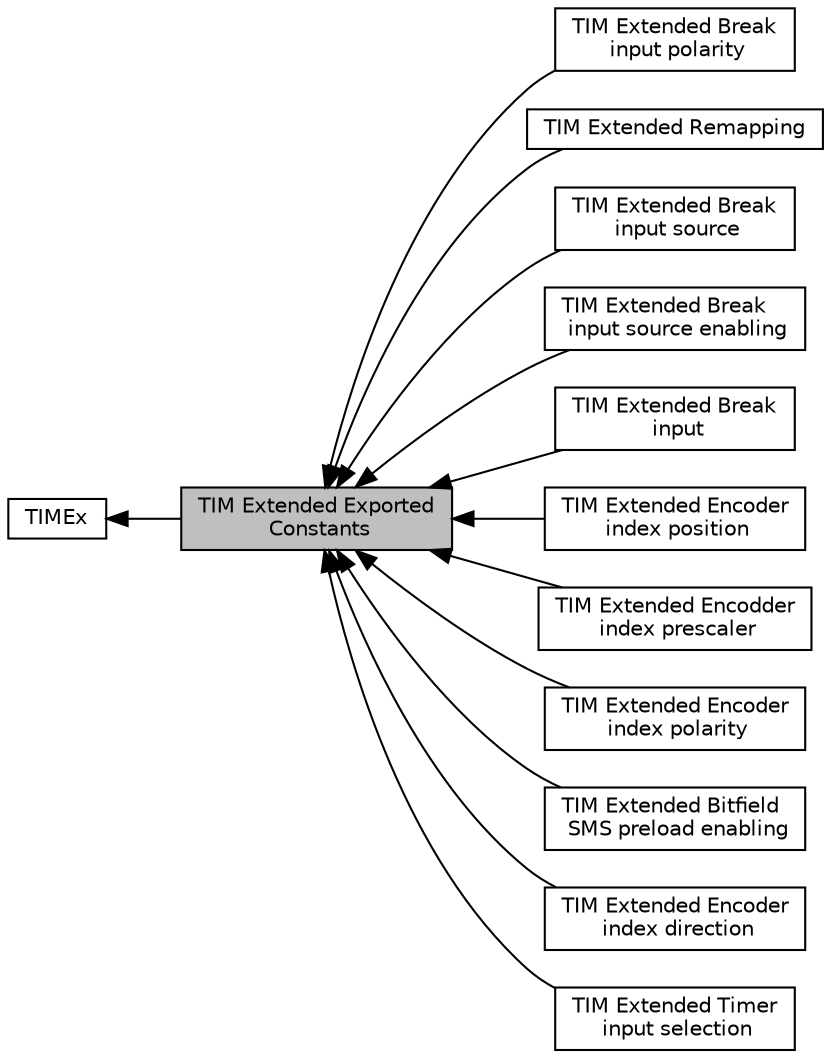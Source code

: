 digraph "TIM Extended Exported Constants"
{
  edge [fontname="Helvetica",fontsize="10",labelfontname="Helvetica",labelfontsize="10"];
  node [fontname="Helvetica",fontsize="10",shape=box];
  rankdir=LR;
  Node2 [label="TIMEx",height=0.2,width=0.4,color="black", fillcolor="white", style="filled",URL="$group__TIMEx.html",tooltip="TIM Extended HAL module driver."];
  Node7 [label="TIM Extended Break\l input polarity",height=0.2,width=0.4,color="black", fillcolor="white", style="filled",URL="$group__TIMEx__Break__Input__Source__Polarity.html",tooltip=" "];
  Node3 [label="TIM Extended Remapping",height=0.2,width=0.4,color="black", fillcolor="white", style="filled",URL="$group__TIMEx__Remap.html",tooltip=" "];
  Node5 [label="TIM Extended Break\l input source",height=0.2,width=0.4,color="black", fillcolor="white", style="filled",URL="$group__TIMEx__Break__Input__Source.html",tooltip=" "];
  Node1 [label="TIM Extended Exported\l Constants",height=0.2,width=0.4,color="black", fillcolor="grey75", style="filled", fontcolor="black",tooltip=" "];
  Node6 [label="TIM Extended Break\l input source enabling",height=0.2,width=0.4,color="black", fillcolor="white", style="filled",URL="$group__TIMEx__Break__Input__Source__Enable.html",tooltip=" "];
  Node4 [label="TIM Extended Break\l input",height=0.2,width=0.4,color="black", fillcolor="white", style="filled",URL="$group__TIMEx__Break__Input.html",tooltip=" "];
  Node10 [label="TIM Extended Encoder\l index position",height=0.2,width=0.4,color="black", fillcolor="white", style="filled",URL="$group__TIMEx__Encoder__Index__Position.html",tooltip=" "];
  Node13 [label="TIM Extended Encodder\l index prescaler",height=0.2,width=0.4,color="black", fillcolor="white", style="filled",URL="$group__TIMEx__Encoder__Index__Prescaler.html",tooltip=" "];
  Node12 [label="TIM Extended Encoder\l index polarity",height=0.2,width=0.4,color="black", fillcolor="white", style="filled",URL="$group__TIMEx__Encoder__Index__Polarity.html",tooltip=" "];
  Node9 [label="TIM Extended Bitfield\l SMS preload enabling",height=0.2,width=0.4,color="black", fillcolor="white", style="filled",URL="$group__TIMEx__SMS__Preload__Enable.html",tooltip=" "];
  Node11 [label="TIM Extended Encoder\l index direction",height=0.2,width=0.4,color="black", fillcolor="white", style="filled",URL="$group__TIMEx__Encoder__Index__Direction.html",tooltip=" "];
  Node8 [label="TIM Extended Timer\l input selection",height=0.2,width=0.4,color="black", fillcolor="white", style="filled",URL="$group__TIMEx__Timer__Input__Selection.html",tooltip=" "];
  Node2->Node1 [shape=plaintext, dir="back", style="solid"];
  Node1->Node3 [shape=plaintext, dir="back", style="solid"];
  Node1->Node4 [shape=plaintext, dir="back", style="solid"];
  Node1->Node5 [shape=plaintext, dir="back", style="solid"];
  Node1->Node6 [shape=plaintext, dir="back", style="solid"];
  Node1->Node7 [shape=plaintext, dir="back", style="solid"];
  Node1->Node8 [shape=plaintext, dir="back", style="solid"];
  Node1->Node9 [shape=plaintext, dir="back", style="solid"];
  Node1->Node10 [shape=plaintext, dir="back", style="solid"];
  Node1->Node11 [shape=plaintext, dir="back", style="solid"];
  Node1->Node12 [shape=plaintext, dir="back", style="solid"];
  Node1->Node13 [shape=plaintext, dir="back", style="solid"];
}
